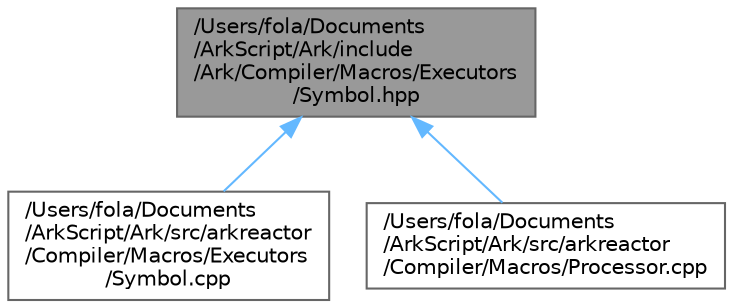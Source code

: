 digraph "/Users/fola/Documents/ArkScript/Ark/include/Ark/Compiler/Macros/Executors/Symbol.hpp"
{
 // INTERACTIVE_SVG=YES
 // LATEX_PDF_SIZE
  bgcolor="transparent";
  edge [fontname=Helvetica,fontsize=10,labelfontname=Helvetica,labelfontsize=10];
  node [fontname=Helvetica,fontsize=10,shape=box,height=0.2,width=0.4];
  Node1 [label="/Users/fola/Documents\l/ArkScript/Ark/include\l/Ark/Compiler/Macros/Executors\l/Symbol.hpp",height=0.2,width=0.4,color="gray40", fillcolor="grey60", style="filled", fontcolor="black",tooltip="Executor for Symbol Macros."];
  Node1 -> Node2 [dir="back",color="steelblue1",style="solid"];
  Node2 [label="/Users/fola/Documents\l/ArkScript/Ark/src/arkreactor\l/Compiler/Macros/Executors\l/Symbol.cpp",height=0.2,width=0.4,color="grey40", fillcolor="white", style="filled",URL="$d8/d0b/Symbol_8cpp.html",tooltip=" "];
  Node1 -> Node3 [dir="back",color="steelblue1",style="solid"];
  Node3 [label="/Users/fola/Documents\l/ArkScript/Ark/src/arkreactor\l/Compiler/Macros/Processor.cpp",height=0.2,width=0.4,color="grey40", fillcolor="white", style="filled",URL="$d6/d69/Processor_8cpp.html",tooltip=" "];
}
